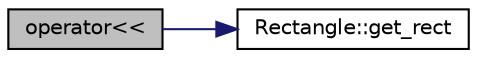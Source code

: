 digraph "operator&lt;&lt;"
{
 // LATEX_PDF_SIZE
  edge [fontname="Helvetica",fontsize="10",labelfontname="Helvetica",labelfontsize="10"];
  node [fontname="Helvetica",fontsize="10",shape=record];
  rankdir="LR";
  Node1 [label="operator\<\<",height=0.2,width=0.4,color="black", fillcolor="grey75", style="filled", fontcolor="black",tooltip=" "];
  Node1 -> Node2 [color="midnightblue",fontsize="10",style="solid",fontname="Helvetica"];
  Node2 [label="Rectangle::get_rect",height=0.2,width=0.4,color="black", fillcolor="white", style="filled",URL="$class_rectangle.html#a83f528afa21fbc75c8dc0ca47e748094",tooltip="Funkcja zwracajaca wierzcholki prostokata (przypisuje je zmiennym)   Argumenty:"];
}

